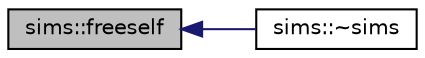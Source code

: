 digraph "sims::freeself"
{
  edge [fontname="Helvetica",fontsize="10",labelfontname="Helvetica",labelfontsize="10"];
  node [fontname="Helvetica",fontsize="10",shape=record];
  rankdir="LR";
  Node4630 [label="sims::freeself",height=0.2,width=0.4,color="black", fillcolor="grey75", style="filled", fontcolor="black"];
  Node4630 -> Node4631 [dir="back",color="midnightblue",fontsize="10",style="solid",fontname="Helvetica"];
  Node4631 [label="sims::~sims",height=0.2,width=0.4,color="black", fillcolor="white", style="filled",URL="$d9/df3/classsims.html#a7cc925349e00203fae2e4a54ca3788b3"];
}
